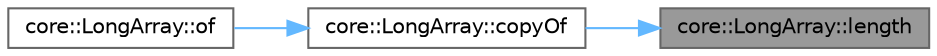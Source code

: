 digraph "core::LongArray::length"
{
 // INTERACTIVE_SVG=YES
 // LATEX_PDF_SIZE
  bgcolor="transparent";
  edge [fontname=Helvetica,fontsize=10,labelfontname=Helvetica,labelfontsize=10];
  node [fontname=Helvetica,fontsize=10,shape=box,height=0.2,width=0.4];
  rankdir="RL";
  Node1 [id="Node000001",label="core::LongArray::length",height=0.2,width=0.4,color="gray40", fillcolor="grey60", style="filled", fontcolor="black",tooltip="Return the number of values on this array."];
  Node1 -> Node2 [id="edge1_Node000001_Node000002",dir="back",color="steelblue1",style="solid",tooltip=" "];
  Node2 [id="Node000002",label="core::LongArray::copyOf",height=0.2,width=0.4,color="grey40", fillcolor="white", style="filled",URL="$d0/d4a/a00147.html#a68e061258073b550a62723c1686065ae",tooltip="Obtain newly created LongArray instance with primitive long array, such as int8_t[],..."];
  Node2 -> Node3 [id="edge2_Node000002_Node000003",dir="back",color="steelblue1",style="solid",tooltip=" "];
  Node3 [id="Node000003",label="core::LongArray::of",height=0.2,width=0.4,color="grey40", fillcolor="white", style="filled",URL="$d0/d4a/a00147.html#aaf84a8cda83c53ea8bf9776f78d4f45a",tooltip="Obtain newly created LongArray instance with given longs values or code points."];
}
